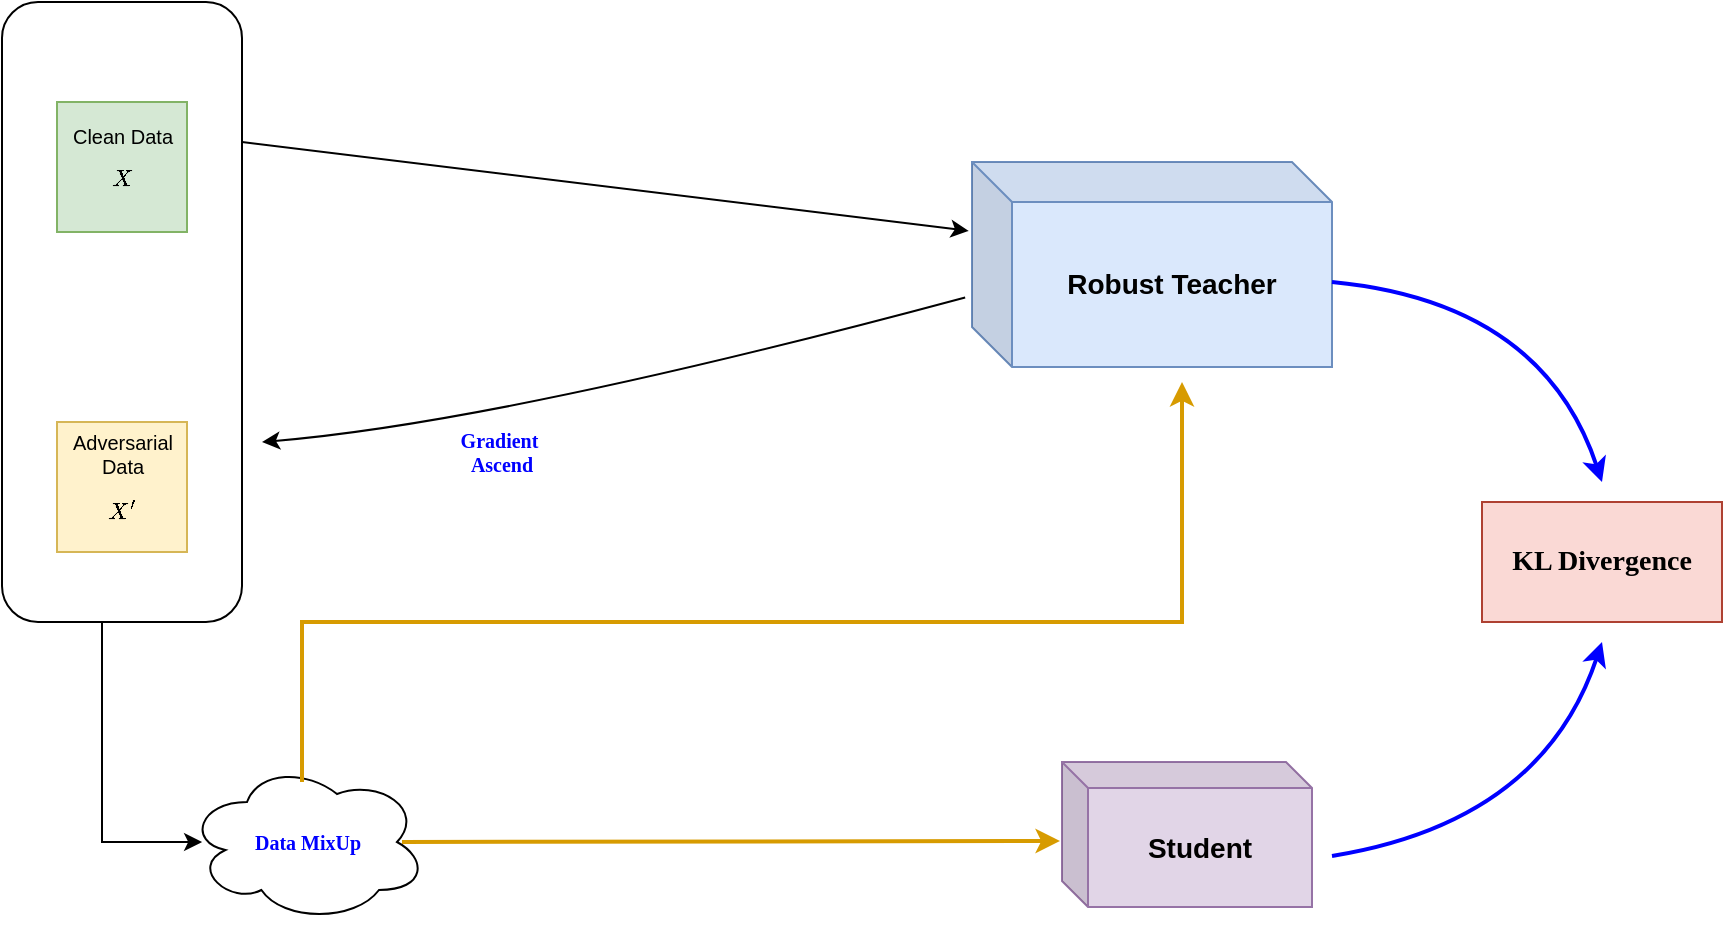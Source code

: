 <mxfile version="20.8.15" type="github">
  <diagram name="第 1 页" id="EVu2Rd81g_lWa8THcVCt">
    <mxGraphModel dx="1152" dy="635" grid="1" gridSize="10" guides="1" tooltips="1" connect="1" arrows="1" fold="1" page="1" pageScale="1" pageWidth="1069" pageHeight="1654" math="1" shadow="0">
      <root>
        <mxCell id="0" />
        <mxCell id="1" parent="0" />
        <mxCell id="R9hl_3WZdRqwd8kDsEqt-5" value="" style="rounded=1;whiteSpace=wrap;html=1;fontSize=14;" parent="1" vertex="1">
          <mxGeometry x="50" y="400" width="120" height="310" as="geometry" />
        </mxCell>
        <mxCell id="R9hl_3WZdRqwd8kDsEqt-2" value="Clean Data&lt;br style=&quot;font-size: 10px;&quot;&gt;$$X$$" style="whiteSpace=wrap;html=1;aspect=fixed;fillColor=#d5e8d4;strokeColor=#82b366;fontSize=10;" parent="1" vertex="1">
          <mxGeometry x="77.5" y="450" width="65" height="65" as="geometry" />
        </mxCell>
        <mxCell id="R9hl_3WZdRqwd8kDsEqt-3" value="&lt;font style=&quot;font-size: 14px;&quot;&gt;&lt;b&gt;Robust Teacher&lt;/b&gt;&lt;/font&gt;" style="shape=cube;whiteSpace=wrap;html=1;boundedLbl=1;backgroundOutline=1;darkOpacity=0.05;darkOpacity2=0.1;size=20;fillColor=#dae8fc;strokeColor=#6c8ebf;" parent="1" vertex="1">
          <mxGeometry x="535" y="480" width="180" height="102.5" as="geometry" />
        </mxCell>
        <mxCell id="R9hl_3WZdRqwd8kDsEqt-6" value="" style="endArrow=classic;html=1;rounded=0;fontSize=14;entryX=-0.009;entryY=0.336;entryDx=0;entryDy=0;entryPerimeter=0;" parent="1" target="R9hl_3WZdRqwd8kDsEqt-3" edge="1">
          <mxGeometry width="50" height="50" relative="1" as="geometry">
            <mxPoint x="170" y="470" as="sourcePoint" />
            <mxPoint x="310" y="470" as="targetPoint" />
          </mxGeometry>
        </mxCell>
        <mxCell id="R9hl_3WZdRqwd8kDsEqt-7" value="Adversarial Data&lt;br style=&quot;font-size: 10px;&quot;&gt;$$X&#39;$$" style="whiteSpace=wrap;html=1;aspect=fixed;fillColor=#fff2cc;strokeColor=#d6b656;fontSize=10;" parent="1" vertex="1">
          <mxGeometry x="77.5" y="610" width="65" height="65" as="geometry" />
        </mxCell>
        <mxCell id="R9hl_3WZdRqwd8kDsEqt-9" value="&lt;font style=&quot;font-size: 14px;&quot;&gt;&lt;b&gt;Student&lt;/b&gt;&lt;/font&gt;" style="shape=cube;whiteSpace=wrap;html=1;boundedLbl=1;backgroundOutline=1;darkOpacity=0.05;darkOpacity2=0.1;size=13;fillColor=#e1d5e7;strokeColor=#9673a6;" parent="1" vertex="1">
          <mxGeometry x="580" y="780" width="125" height="72.5" as="geometry" />
        </mxCell>
        <mxCell id="R9hl_3WZdRqwd8kDsEqt-10" value="Gradient&amp;nbsp; Ascend" style="text;html=1;strokeColor=none;fillColor=none;align=center;verticalAlign=middle;whiteSpace=wrap;rounded=0;fontSize=10;fontStyle=1;fontFamily=Lucida Console;fontColor=#0000FF;" parent="1" vertex="1">
          <mxGeometry x="270" y="610" width="60" height="30" as="geometry" />
        </mxCell>
        <mxCell id="R9hl_3WZdRqwd8kDsEqt-11" value="" style="curved=1;endArrow=classic;html=1;rounded=0;fontFamily=Lucida Console;fontSize=10;fontColor=#0000FF;exitX=-0.019;exitY=0.661;exitDx=0;exitDy=0;exitPerimeter=0;" parent="1" source="R9hl_3WZdRqwd8kDsEqt-3" edge="1">
          <mxGeometry width="50" height="50" relative="1" as="geometry">
            <mxPoint x="310" y="560" as="sourcePoint" />
            <mxPoint x="180" y="620" as="targetPoint" />
            <Array as="points">
              <mxPoint x="300" y="610" />
            </Array>
          </mxGeometry>
        </mxCell>
        <mxCell id="R9hl_3WZdRqwd8kDsEqt-12" value="Data MixUp" style="ellipse;shape=cloud;whiteSpace=wrap;html=1;fontFamily=Comic Sans MS;fontSize=10;fontColor=#0000FF;fontStyle=1" parent="1" vertex="1">
          <mxGeometry x="142.5" y="780" width="120" height="80" as="geometry" />
        </mxCell>
        <mxCell id="R9hl_3WZdRqwd8kDsEqt-13" value="" style="endArrow=classic;html=1;rounded=0;fontFamily=Comic Sans MS;fontSize=14;fontColor=#0000FF;entryX=0.063;entryY=0.5;entryDx=0;entryDy=0;entryPerimeter=0;" parent="1" target="R9hl_3WZdRqwd8kDsEqt-12" edge="1">
          <mxGeometry width="50" height="50" relative="1" as="geometry">
            <mxPoint x="100" y="710" as="sourcePoint" />
            <mxPoint x="150" y="660" as="targetPoint" />
            <Array as="points">
              <mxPoint x="100" y="820" />
            </Array>
          </mxGeometry>
        </mxCell>
        <mxCell id="R9hl_3WZdRqwd8kDsEqt-14" value="" style="endArrow=classic;html=1;rounded=0;fontFamily=Comic Sans MS;fontSize=14;fontColor=#0000FF;fillColor=#ffe6cc;strokeColor=#d79b00;strokeWidth=2;entryX=-0.008;entryY=0.545;entryDx=0;entryDy=0;entryPerimeter=0;" parent="1" target="R9hl_3WZdRqwd8kDsEqt-9" edge="1">
          <mxGeometry width="50" height="50" relative="1" as="geometry">
            <mxPoint x="250" y="820" as="sourcePoint" />
            <mxPoint x="570" y="820" as="targetPoint" />
          </mxGeometry>
        </mxCell>
        <mxCell id="R9hl_3WZdRqwd8kDsEqt-15" value="" style="endArrow=classic;html=1;rounded=0;strokeWidth=2;fontFamily=Comic Sans MS;fontSize=14;fontColor=#0000FF;fillColor=#ffe6cc;strokeColor=#d79b00;" parent="1" edge="1">
          <mxGeometry width="50" height="50" relative="1" as="geometry">
            <mxPoint x="200" y="790" as="sourcePoint" />
            <mxPoint x="640" y="590" as="targetPoint" />
            <Array as="points">
              <mxPoint x="200" y="710" />
              <mxPoint x="640" y="710" />
            </Array>
          </mxGeometry>
        </mxCell>
        <mxCell id="R9hl_3WZdRqwd8kDsEqt-17" value="KL Divergence" style="rounded=0;whiteSpace=wrap;html=1;fontFamily=Comic Sans MS;fontSize=14;fillColor=#fad9d5;strokeColor=#ae4132;fontStyle=1" parent="1" vertex="1">
          <mxGeometry x="790" y="650" width="120" height="60" as="geometry" />
        </mxCell>
        <mxCell id="R9hl_3WZdRqwd8kDsEqt-18" value="" style="curved=1;endArrow=classic;html=1;rounded=0;strokeWidth=2;fontFamily=Comic Sans MS;fontSize=14;fontColor=#FF0000;strokeColor=#0000FF;" parent="1" edge="1">
          <mxGeometry width="50" height="50" relative="1" as="geometry">
            <mxPoint x="715" y="540" as="sourcePoint" />
            <mxPoint x="850" y="640" as="targetPoint" />
            <Array as="points">
              <mxPoint x="820" y="550" />
            </Array>
          </mxGeometry>
        </mxCell>
        <mxCell id="R9hl_3WZdRqwd8kDsEqt-19" value="" style="curved=1;endArrow=classic;html=1;rounded=0;strokeWidth=2;fontFamily=Comic Sans MS;fontSize=14;fontColor=#FF0000;strokeColor=#0000FF;" parent="1" edge="1">
          <mxGeometry width="50" height="50" relative="1" as="geometry">
            <mxPoint x="715" y="827" as="sourcePoint" />
            <mxPoint x="850" y="720" as="targetPoint" />
            <Array as="points">
              <mxPoint x="820" y="810" />
            </Array>
          </mxGeometry>
        </mxCell>
      </root>
    </mxGraphModel>
  </diagram>
</mxfile>
